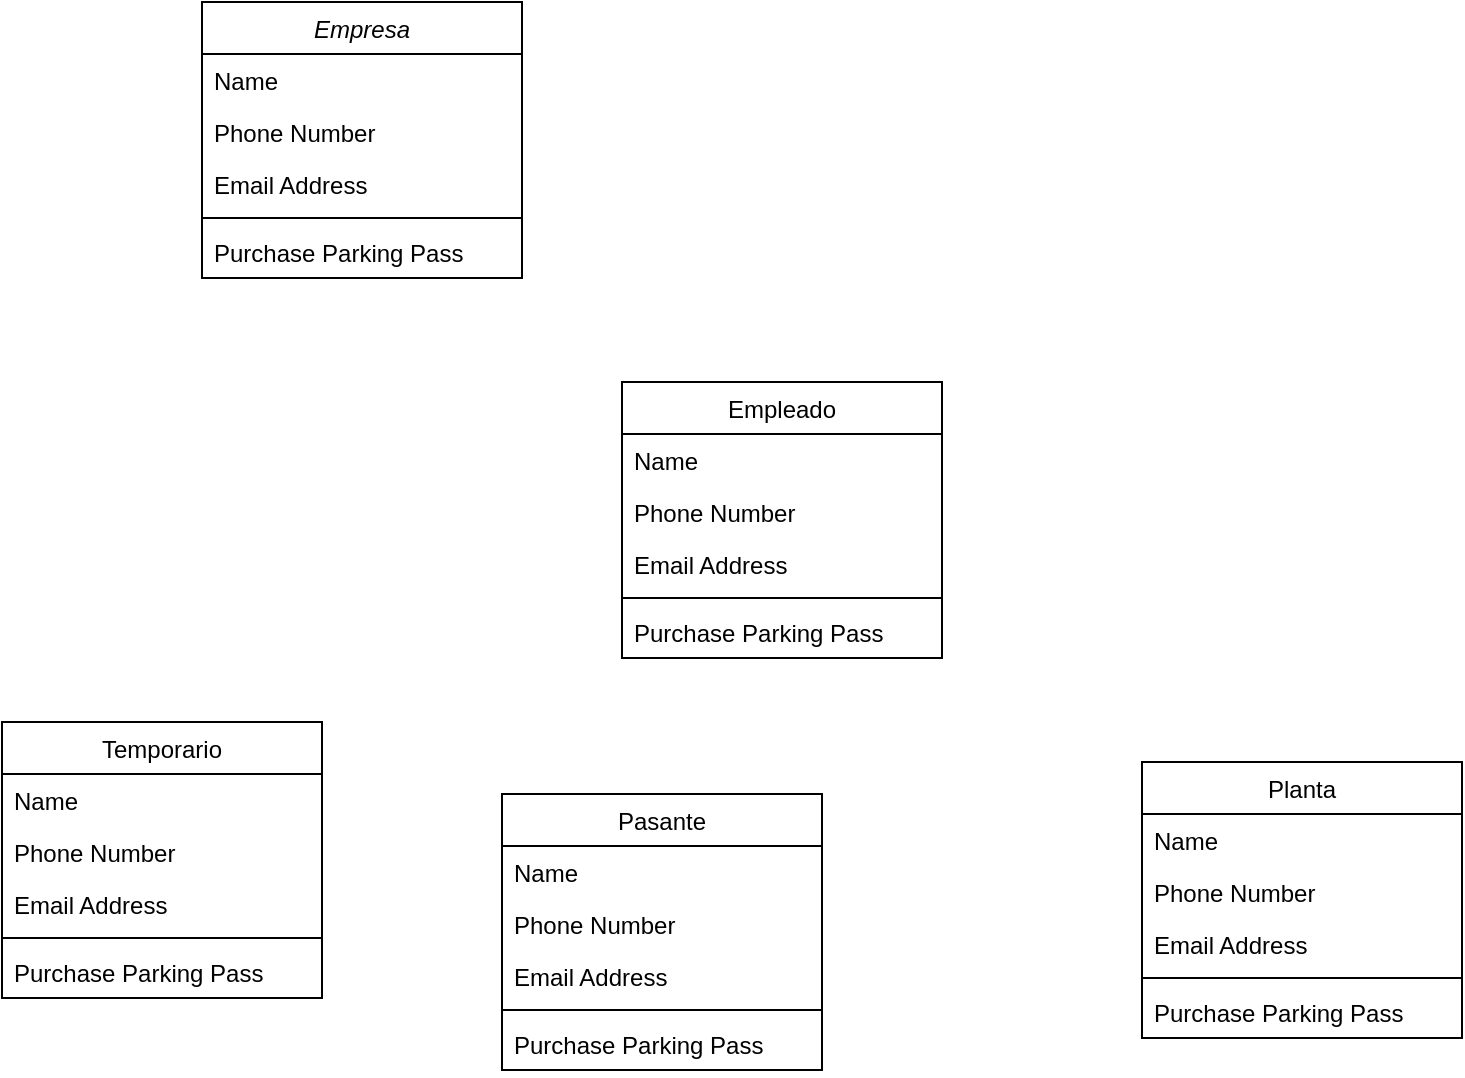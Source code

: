<mxfile version="15.5.7" type="device"><diagram id="C5RBs43oDa-KdzZeNtuy" name="Page-1"><mxGraphModel dx="1806" dy="907" grid="1" gridSize="10" guides="1" tooltips="1" connect="1" arrows="1" fold="1" page="1" pageScale="1" pageWidth="827" pageHeight="1169" math="0" shadow="0"><root><mxCell id="WIyWlLk6GJQsqaUBKTNV-0"/><mxCell id="WIyWlLk6GJQsqaUBKTNV-1" parent="WIyWlLk6GJQsqaUBKTNV-0"/><mxCell id="zkfFHV4jXpPFQw0GAbJ--0" value="Empresa" style="swimlane;fontStyle=2;align=center;verticalAlign=top;childLayout=stackLayout;horizontal=1;startSize=26;horizontalStack=0;resizeParent=1;resizeLast=0;collapsible=1;marginBottom=0;rounded=0;shadow=0;strokeWidth=1;" parent="WIyWlLk6GJQsqaUBKTNV-1" vertex="1"><mxGeometry x="220" y="120" width="160" height="138" as="geometry"><mxRectangle x="230" y="140" width="160" height="26" as="alternateBounds"/></mxGeometry></mxCell><mxCell id="zkfFHV4jXpPFQw0GAbJ--1" value="Name" style="text;align=left;verticalAlign=top;spacingLeft=4;spacingRight=4;overflow=hidden;rotatable=0;points=[[0,0.5],[1,0.5]];portConstraint=eastwest;" parent="zkfFHV4jXpPFQw0GAbJ--0" vertex="1"><mxGeometry y="26" width="160" height="26" as="geometry"/></mxCell><mxCell id="zkfFHV4jXpPFQw0GAbJ--2" value="Phone Number" style="text;align=left;verticalAlign=top;spacingLeft=4;spacingRight=4;overflow=hidden;rotatable=0;points=[[0,0.5],[1,0.5]];portConstraint=eastwest;rounded=0;shadow=0;html=0;" parent="zkfFHV4jXpPFQw0GAbJ--0" vertex="1"><mxGeometry y="52" width="160" height="26" as="geometry"/></mxCell><mxCell id="zkfFHV4jXpPFQw0GAbJ--3" value="Email Address" style="text;align=left;verticalAlign=top;spacingLeft=4;spacingRight=4;overflow=hidden;rotatable=0;points=[[0,0.5],[1,0.5]];portConstraint=eastwest;rounded=0;shadow=0;html=0;" parent="zkfFHV4jXpPFQw0GAbJ--0" vertex="1"><mxGeometry y="78" width="160" height="26" as="geometry"/></mxCell><mxCell id="zkfFHV4jXpPFQw0GAbJ--4" value="" style="line;html=1;strokeWidth=1;align=left;verticalAlign=middle;spacingTop=-1;spacingLeft=3;spacingRight=3;rotatable=0;labelPosition=right;points=[];portConstraint=eastwest;" parent="zkfFHV4jXpPFQw0GAbJ--0" vertex="1"><mxGeometry y="104" width="160" height="8" as="geometry"/></mxCell><mxCell id="zkfFHV4jXpPFQw0GAbJ--5" value="Purchase Parking Pass" style="text;align=left;verticalAlign=top;spacingLeft=4;spacingRight=4;overflow=hidden;rotatable=0;points=[[0,0.5],[1,0.5]];portConstraint=eastwest;" parent="zkfFHV4jXpPFQw0GAbJ--0" vertex="1"><mxGeometry y="112" width="160" height="26" as="geometry"/></mxCell><mxCell id="018mXZnX1XiGeilJGEWr-0" value="Empleado" style="swimlane;fontStyle=0;align=center;verticalAlign=top;childLayout=stackLayout;horizontal=1;startSize=26;horizontalStack=0;resizeParent=1;resizeLast=0;collapsible=1;marginBottom=0;rounded=0;shadow=0;strokeWidth=1;" vertex="1" parent="WIyWlLk6GJQsqaUBKTNV-1"><mxGeometry x="430" y="310" width="160" height="138" as="geometry"><mxRectangle x="230" y="140" width="160" height="26" as="alternateBounds"/></mxGeometry></mxCell><mxCell id="018mXZnX1XiGeilJGEWr-1" value="Name" style="text;align=left;verticalAlign=top;spacingLeft=4;spacingRight=4;overflow=hidden;rotatable=0;points=[[0,0.5],[1,0.5]];portConstraint=eastwest;" vertex="1" parent="018mXZnX1XiGeilJGEWr-0"><mxGeometry y="26" width="160" height="26" as="geometry"/></mxCell><mxCell id="018mXZnX1XiGeilJGEWr-2" value="Phone Number" style="text;align=left;verticalAlign=top;spacingLeft=4;spacingRight=4;overflow=hidden;rotatable=0;points=[[0,0.5],[1,0.5]];portConstraint=eastwest;rounded=0;shadow=0;html=0;" vertex="1" parent="018mXZnX1XiGeilJGEWr-0"><mxGeometry y="52" width="160" height="26" as="geometry"/></mxCell><mxCell id="018mXZnX1XiGeilJGEWr-3" value="Email Address" style="text;align=left;verticalAlign=top;spacingLeft=4;spacingRight=4;overflow=hidden;rotatable=0;points=[[0,0.5],[1,0.5]];portConstraint=eastwest;rounded=0;shadow=0;html=0;" vertex="1" parent="018mXZnX1XiGeilJGEWr-0"><mxGeometry y="78" width="160" height="26" as="geometry"/></mxCell><mxCell id="018mXZnX1XiGeilJGEWr-4" value="" style="line;html=1;strokeWidth=1;align=left;verticalAlign=middle;spacingTop=-1;spacingLeft=3;spacingRight=3;rotatable=0;labelPosition=right;points=[];portConstraint=eastwest;" vertex="1" parent="018mXZnX1XiGeilJGEWr-0"><mxGeometry y="104" width="160" height="8" as="geometry"/></mxCell><mxCell id="018mXZnX1XiGeilJGEWr-5" value="Purchase Parking Pass" style="text;align=left;verticalAlign=top;spacingLeft=4;spacingRight=4;overflow=hidden;rotatable=0;points=[[0,0.5],[1,0.5]];portConstraint=eastwest;" vertex="1" parent="018mXZnX1XiGeilJGEWr-0"><mxGeometry y="112" width="160" height="26" as="geometry"/></mxCell><mxCell id="018mXZnX1XiGeilJGEWr-6" value="Temporario" style="swimlane;fontStyle=0;align=center;verticalAlign=top;childLayout=stackLayout;horizontal=1;startSize=26;horizontalStack=0;resizeParent=1;resizeLast=0;collapsible=1;marginBottom=0;rounded=0;shadow=0;strokeWidth=1;" vertex="1" parent="WIyWlLk6GJQsqaUBKTNV-1"><mxGeometry x="120" y="480" width="160" height="138" as="geometry"><mxRectangle x="230" y="140" width="160" height="26" as="alternateBounds"/></mxGeometry></mxCell><mxCell id="018mXZnX1XiGeilJGEWr-7" value="Name" style="text;align=left;verticalAlign=top;spacingLeft=4;spacingRight=4;overflow=hidden;rotatable=0;points=[[0,0.5],[1,0.5]];portConstraint=eastwest;" vertex="1" parent="018mXZnX1XiGeilJGEWr-6"><mxGeometry y="26" width="160" height="26" as="geometry"/></mxCell><mxCell id="018mXZnX1XiGeilJGEWr-8" value="Phone Number" style="text;align=left;verticalAlign=top;spacingLeft=4;spacingRight=4;overflow=hidden;rotatable=0;points=[[0,0.5],[1,0.5]];portConstraint=eastwest;rounded=0;shadow=0;html=0;" vertex="1" parent="018mXZnX1XiGeilJGEWr-6"><mxGeometry y="52" width="160" height="26" as="geometry"/></mxCell><mxCell id="018mXZnX1XiGeilJGEWr-9" value="Email Address" style="text;align=left;verticalAlign=top;spacingLeft=4;spacingRight=4;overflow=hidden;rotatable=0;points=[[0,0.5],[1,0.5]];portConstraint=eastwest;rounded=0;shadow=0;html=0;" vertex="1" parent="018mXZnX1XiGeilJGEWr-6"><mxGeometry y="78" width="160" height="26" as="geometry"/></mxCell><mxCell id="018mXZnX1XiGeilJGEWr-10" value="" style="line;html=1;strokeWidth=1;align=left;verticalAlign=middle;spacingTop=-1;spacingLeft=3;spacingRight=3;rotatable=0;labelPosition=right;points=[];portConstraint=eastwest;" vertex="1" parent="018mXZnX1XiGeilJGEWr-6"><mxGeometry y="104" width="160" height="8" as="geometry"/></mxCell><mxCell id="018mXZnX1XiGeilJGEWr-11" value="Purchase Parking Pass" style="text;align=left;verticalAlign=top;spacingLeft=4;spacingRight=4;overflow=hidden;rotatable=0;points=[[0,0.5],[1,0.5]];portConstraint=eastwest;" vertex="1" parent="018mXZnX1XiGeilJGEWr-6"><mxGeometry y="112" width="160" height="26" as="geometry"/></mxCell><mxCell id="018mXZnX1XiGeilJGEWr-12" value="Pasante" style="swimlane;fontStyle=0;align=center;verticalAlign=top;childLayout=stackLayout;horizontal=1;startSize=26;horizontalStack=0;resizeParent=1;resizeLast=0;collapsible=1;marginBottom=0;rounded=0;shadow=0;strokeWidth=1;" vertex="1" parent="WIyWlLk6GJQsqaUBKTNV-1"><mxGeometry x="370" y="516" width="160" height="138" as="geometry"><mxRectangle x="230" y="140" width="160" height="26" as="alternateBounds"/></mxGeometry></mxCell><mxCell id="018mXZnX1XiGeilJGEWr-13" value="Name" style="text;align=left;verticalAlign=top;spacingLeft=4;spacingRight=4;overflow=hidden;rotatable=0;points=[[0,0.5],[1,0.5]];portConstraint=eastwest;" vertex="1" parent="018mXZnX1XiGeilJGEWr-12"><mxGeometry y="26" width="160" height="26" as="geometry"/></mxCell><mxCell id="018mXZnX1XiGeilJGEWr-14" value="Phone Number" style="text;align=left;verticalAlign=top;spacingLeft=4;spacingRight=4;overflow=hidden;rotatable=0;points=[[0,0.5],[1,0.5]];portConstraint=eastwest;rounded=0;shadow=0;html=0;" vertex="1" parent="018mXZnX1XiGeilJGEWr-12"><mxGeometry y="52" width="160" height="26" as="geometry"/></mxCell><mxCell id="018mXZnX1XiGeilJGEWr-15" value="Email Address" style="text;align=left;verticalAlign=top;spacingLeft=4;spacingRight=4;overflow=hidden;rotatable=0;points=[[0,0.5],[1,0.5]];portConstraint=eastwest;rounded=0;shadow=0;html=0;" vertex="1" parent="018mXZnX1XiGeilJGEWr-12"><mxGeometry y="78" width="160" height="26" as="geometry"/></mxCell><mxCell id="018mXZnX1XiGeilJGEWr-16" value="" style="line;html=1;strokeWidth=1;align=left;verticalAlign=middle;spacingTop=-1;spacingLeft=3;spacingRight=3;rotatable=0;labelPosition=right;points=[];portConstraint=eastwest;" vertex="1" parent="018mXZnX1XiGeilJGEWr-12"><mxGeometry y="104" width="160" height="8" as="geometry"/></mxCell><mxCell id="018mXZnX1XiGeilJGEWr-17" value="Purchase Parking Pass" style="text;align=left;verticalAlign=top;spacingLeft=4;spacingRight=4;overflow=hidden;rotatable=0;points=[[0,0.5],[1,0.5]];portConstraint=eastwest;" vertex="1" parent="018mXZnX1XiGeilJGEWr-12"><mxGeometry y="112" width="160" height="26" as="geometry"/></mxCell><mxCell id="018mXZnX1XiGeilJGEWr-18" value="Planta" style="swimlane;fontStyle=0;align=center;verticalAlign=top;childLayout=stackLayout;horizontal=1;startSize=26;horizontalStack=0;resizeParent=1;resizeLast=0;collapsible=1;marginBottom=0;rounded=0;shadow=0;strokeWidth=1;" vertex="1" parent="WIyWlLk6GJQsqaUBKTNV-1"><mxGeometry x="690" y="500" width="160" height="138" as="geometry"><mxRectangle x="230" y="140" width="160" height="26" as="alternateBounds"/></mxGeometry></mxCell><mxCell id="018mXZnX1XiGeilJGEWr-19" value="Name" style="text;align=left;verticalAlign=top;spacingLeft=4;spacingRight=4;overflow=hidden;rotatable=0;points=[[0,0.5],[1,0.5]];portConstraint=eastwest;" vertex="1" parent="018mXZnX1XiGeilJGEWr-18"><mxGeometry y="26" width="160" height="26" as="geometry"/></mxCell><mxCell id="018mXZnX1XiGeilJGEWr-20" value="Phone Number" style="text;align=left;verticalAlign=top;spacingLeft=4;spacingRight=4;overflow=hidden;rotatable=0;points=[[0,0.5],[1,0.5]];portConstraint=eastwest;rounded=0;shadow=0;html=0;" vertex="1" parent="018mXZnX1XiGeilJGEWr-18"><mxGeometry y="52" width="160" height="26" as="geometry"/></mxCell><mxCell id="018mXZnX1XiGeilJGEWr-21" value="Email Address" style="text;align=left;verticalAlign=top;spacingLeft=4;spacingRight=4;overflow=hidden;rotatable=0;points=[[0,0.5],[1,0.5]];portConstraint=eastwest;rounded=0;shadow=0;html=0;" vertex="1" parent="018mXZnX1XiGeilJGEWr-18"><mxGeometry y="78" width="160" height="26" as="geometry"/></mxCell><mxCell id="018mXZnX1XiGeilJGEWr-22" value="" style="line;html=1;strokeWidth=1;align=left;verticalAlign=middle;spacingTop=-1;spacingLeft=3;spacingRight=3;rotatable=0;labelPosition=right;points=[];portConstraint=eastwest;" vertex="1" parent="018mXZnX1XiGeilJGEWr-18"><mxGeometry y="104" width="160" height="8" as="geometry"/></mxCell><mxCell id="018mXZnX1XiGeilJGEWr-23" value="Purchase Parking Pass" style="text;align=left;verticalAlign=top;spacingLeft=4;spacingRight=4;overflow=hidden;rotatable=0;points=[[0,0.5],[1,0.5]];portConstraint=eastwest;" vertex="1" parent="018mXZnX1XiGeilJGEWr-18"><mxGeometry y="112" width="160" height="26" as="geometry"/></mxCell></root></mxGraphModel></diagram></mxfile>